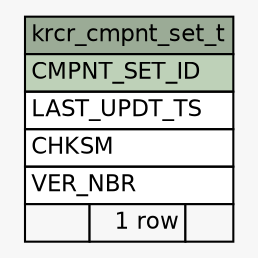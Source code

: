 // dot 2.28.0 on Mac OS X 10.7.2
// SchemaSpy rev 590
digraph "krcr_cmpnt_set_t" {
  graph [
    rankdir="RL"
    bgcolor="#f7f7f7"
    nodesep="0.18"
    ranksep="0.46"
    fontname="Helvetica"
    fontsize="11"
  ];
  node [
    fontname="Helvetica"
    fontsize="11"
    shape="plaintext"
  ];
  edge [
    arrowsize="0.8"
  ];
  "krcr_cmpnt_set_t" [
    label=<
    <TABLE BORDER="0" CELLBORDER="1" CELLSPACING="0" BGCOLOR="#ffffff">
      <TR><TD COLSPAN="3" BGCOLOR="#9bab96" ALIGN="CENTER">krcr_cmpnt_set_t</TD></TR>
      <TR><TD PORT="CMPNT_SET_ID" COLSPAN="3" BGCOLOR="#bed1b8" ALIGN="LEFT">CMPNT_SET_ID</TD></TR>
      <TR><TD PORT="LAST_UPDT_TS" COLSPAN="3" ALIGN="LEFT">LAST_UPDT_TS</TD></TR>
      <TR><TD PORT="CHKSM" COLSPAN="3" ALIGN="LEFT">CHKSM</TD></TR>
      <TR><TD PORT="VER_NBR" COLSPAN="3" ALIGN="LEFT">VER_NBR</TD></TR>
      <TR><TD ALIGN="LEFT" BGCOLOR="#f7f7f7">  </TD><TD ALIGN="RIGHT" BGCOLOR="#f7f7f7">1 row</TD><TD ALIGN="RIGHT" BGCOLOR="#f7f7f7">  </TD></TR>
    </TABLE>>
    URL="tables/krcr_cmpnt_set_t.html"
    tooltip="krcr_cmpnt_set_t"
  ];
}
